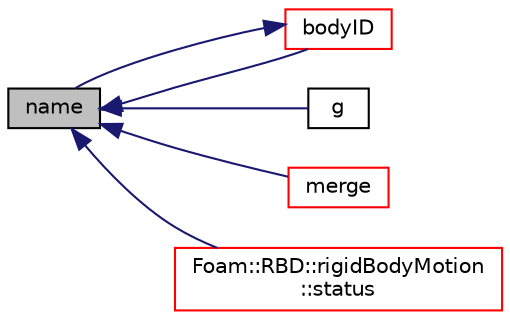 digraph "name"
{
  bgcolor="transparent";
  edge [fontname="Helvetica",fontsize="10",labelfontname="Helvetica",labelfontsize="10"];
  node [fontname="Helvetica",fontsize="10",shape=record];
  rankdir="LR";
  Node609 [label="name",height=0.2,width=0.4,color="black", fillcolor="grey75", style="filled", fontcolor="black"];
  Node609 -> Node610 [dir="back",color="midnightblue",fontsize="10",style="solid",fontname="Helvetica"];
  Node610 [label="bodyID",height=0.2,width=0.4,color="red",URL="$a30453.html#a947237316c150a5da20657ea173a99b7",tooltip="Return the ID of the body with the given name. "];
  Node610 -> Node609 [dir="back",color="midnightblue",fontsize="10",style="solid",fontname="Helvetica"];
  Node609 -> Node619 [dir="back",color="midnightblue",fontsize="10",style="solid",fontname="Helvetica"];
  Node619 [label="g",height=0.2,width=0.4,color="black",URL="$a30453.html#a2777140d30fd1064e197a6b2a62787b4",tooltip="Allow the acceleration due to gravity to be set. "];
  Node609 -> Node620 [dir="back",color="midnightblue",fontsize="10",style="solid",fontname="Helvetica"];
  Node620 [label="merge",height=0.2,width=0.4,color="red",URL="$a30453.html#a69de372947f78e2cb174fb5393c4d7e7",tooltip="Merge the given body with transform X into the parent with ID. "];
  Node609 -> Node621 [dir="back",color="midnightblue",fontsize="10",style="solid",fontname="Helvetica"];
  Node621 [label="Foam::RBD::rigidBodyMotion\l::status",height=0.2,width=0.4,color="red",URL="$a30461.html#abcb2cd79eda44c9b40bd43a821c0a889",tooltip="Report the status of the motion of the given body. "];
}
